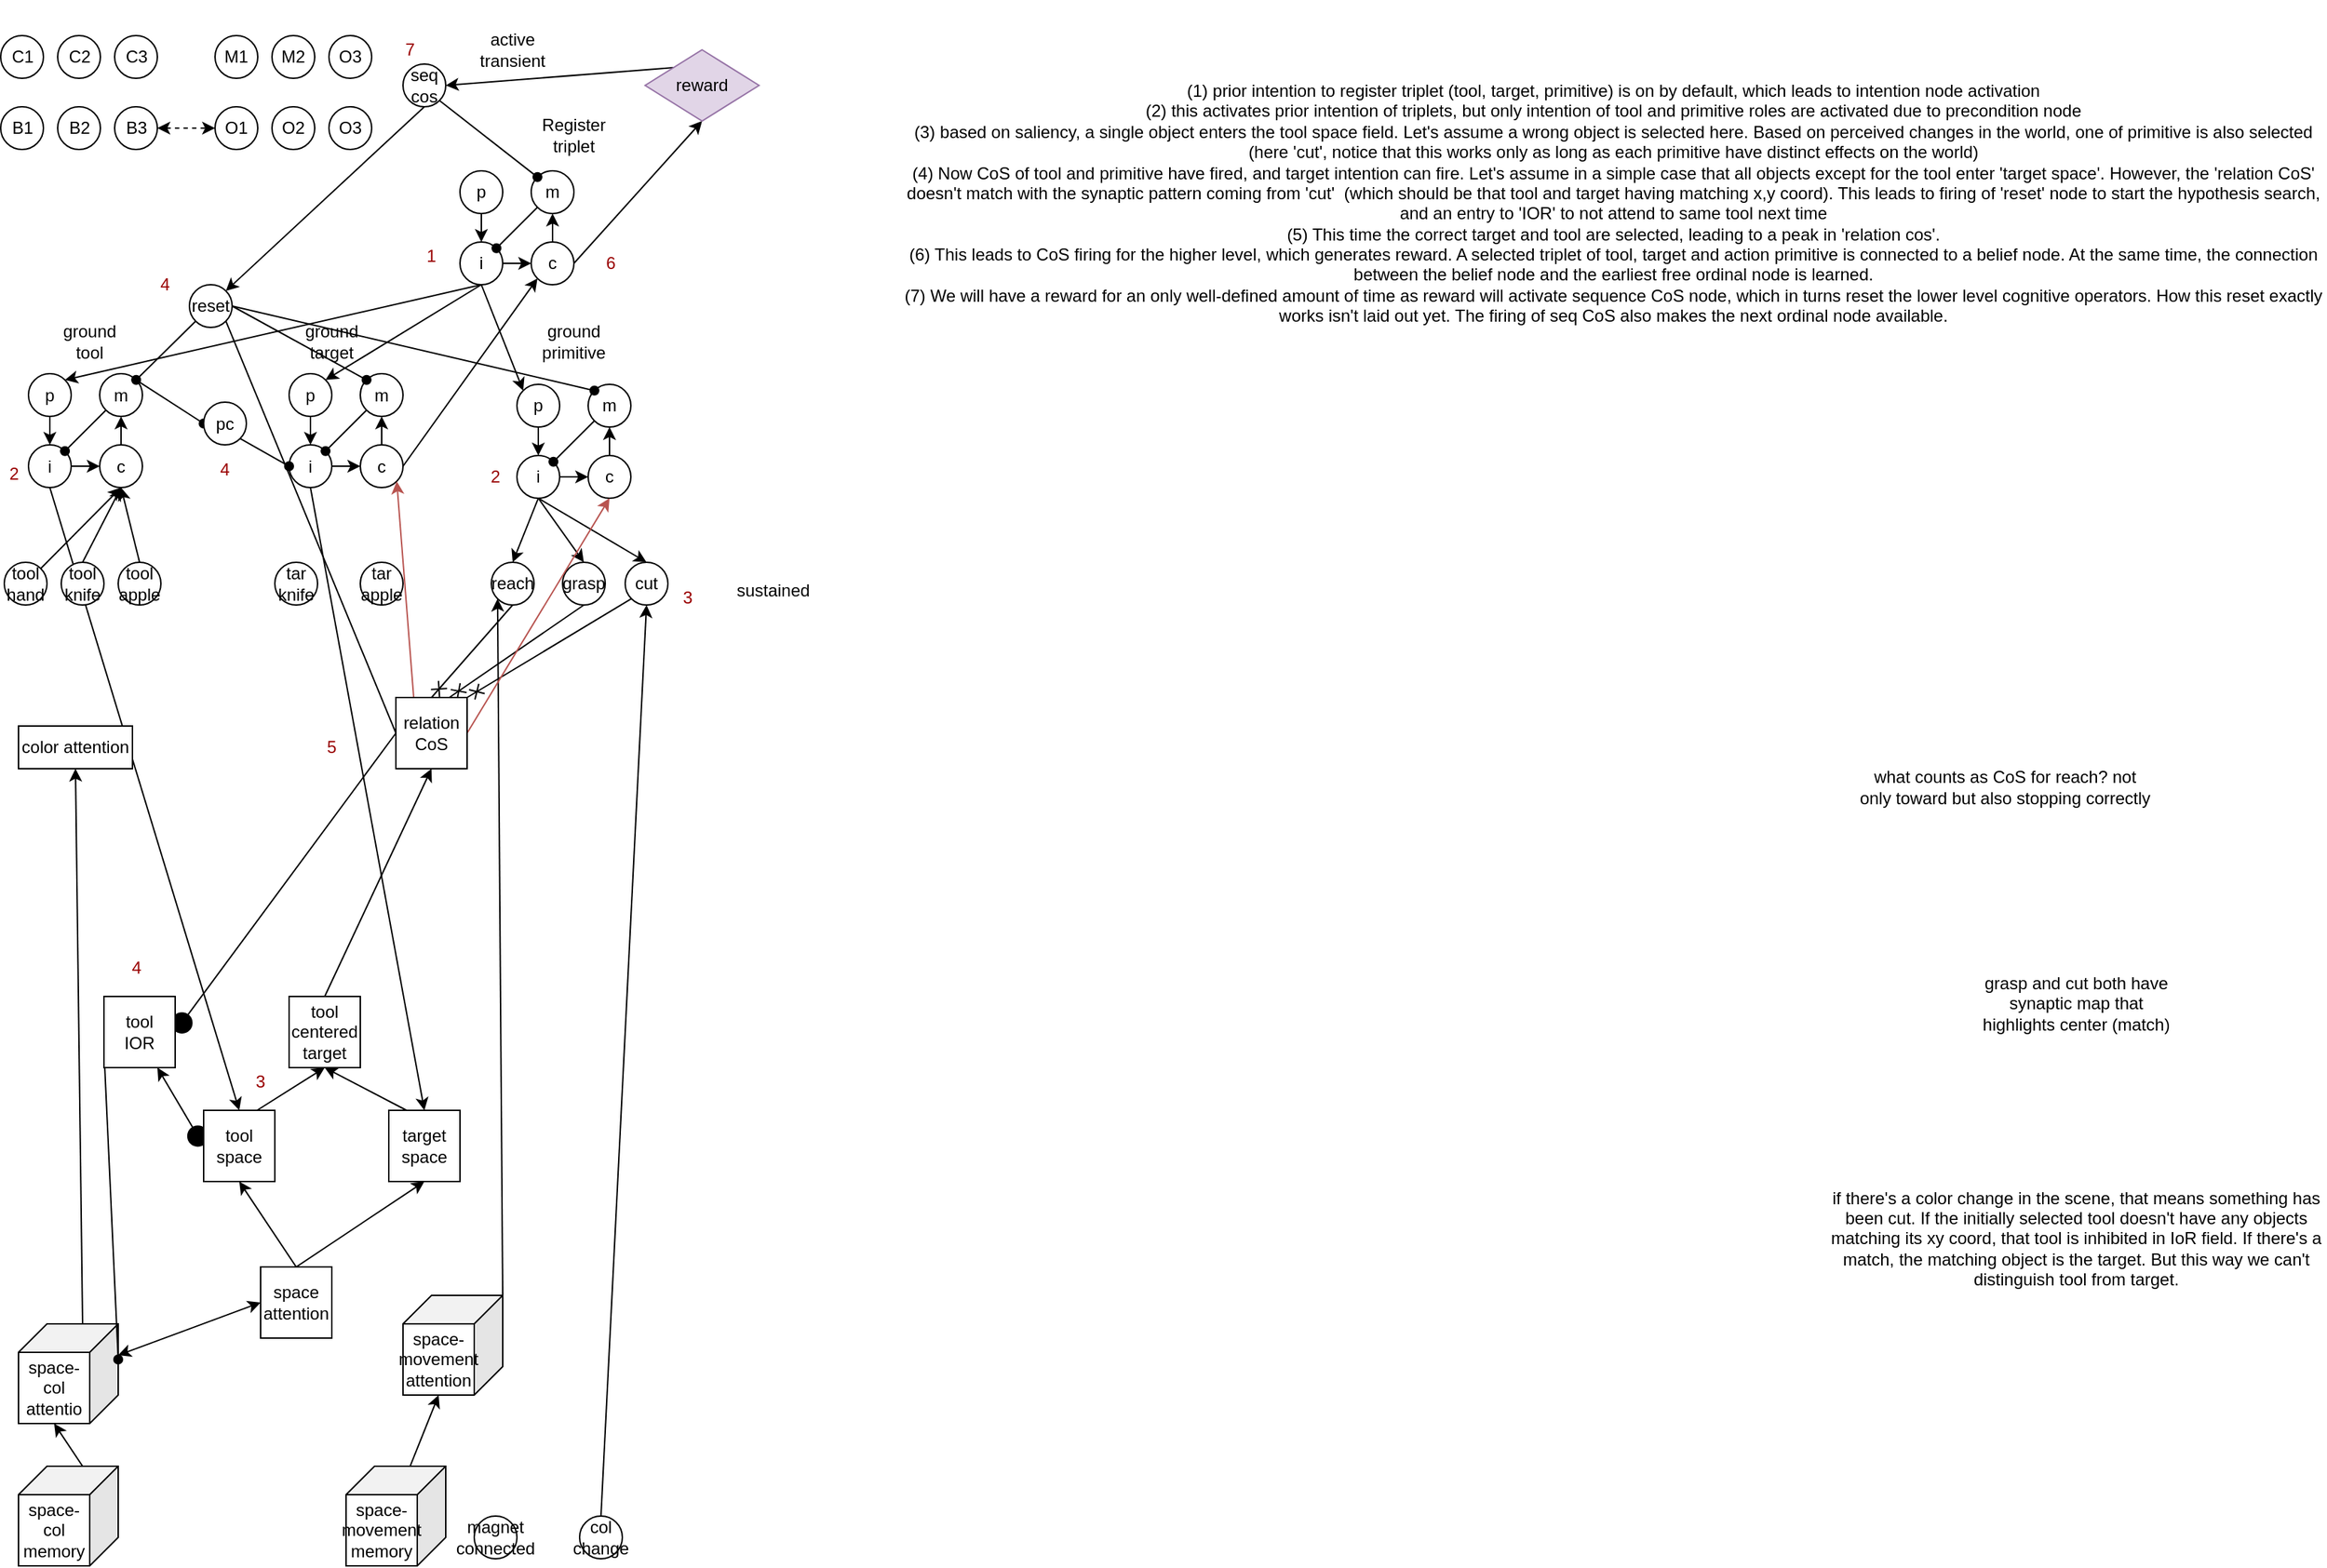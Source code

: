 <mxfile version="14.7.7" type="device"><diagram id="C5RBs43oDa-KdzZeNtuy" name="Page-1"><mxGraphModel dx="1673" dy="899" grid="1" gridSize="10" guides="1" tooltips="1" connect="1" arrows="1" fold="1" page="1" pageScale="1" pageWidth="1654" pageHeight="1169" math="0" shadow="0"><root><mxCell id="WIyWlLk6GJQsqaUBKTNV-0"/><mxCell id="WIyWlLk6GJQsqaUBKTNV-1" parent="WIyWlLk6GJQsqaUBKTNV-0"/><mxCell id="yv1yAyqlhLoAaKspV1BW-0" value="B1" style="ellipse;whiteSpace=wrap;html=1;aspect=fixed;" vertex="1" parent="WIyWlLk6GJQsqaUBKTNV-1"><mxGeometry x="7.5" y="95" width="30" height="30" as="geometry"/></mxCell><mxCell id="yv1yAyqlhLoAaKspV1BW-1" value="B2" style="ellipse;whiteSpace=wrap;html=1;aspect=fixed;" vertex="1" parent="WIyWlLk6GJQsqaUBKTNV-1"><mxGeometry x="47.5" y="95" width="30" height="30" as="geometry"/></mxCell><mxCell id="yv1yAyqlhLoAaKspV1BW-2" style="edgeStyle=none;rounded=0;orthogonalLoop=1;jettySize=auto;html=1;exitX=1;exitY=0.5;exitDx=0;exitDy=0;entryX=0;entryY=0.5;entryDx=0;entryDy=0;startArrow=classic;startFill=1;endArrow=classic;endFill=1;dashed=1;" edge="1" parent="WIyWlLk6GJQsqaUBKTNV-1" source="yv1yAyqlhLoAaKspV1BW-3" target="yv1yAyqlhLoAaKspV1BW-7"><mxGeometry relative="1" as="geometry"/></mxCell><mxCell id="yv1yAyqlhLoAaKspV1BW-3" value="B3" style="ellipse;whiteSpace=wrap;html=1;aspect=fixed;" vertex="1" parent="WIyWlLk6GJQsqaUBKTNV-1"><mxGeometry x="87.5" y="95" width="30" height="30" as="geometry"/></mxCell><mxCell id="yv1yAyqlhLoAaKspV1BW-4" value="C1" style="ellipse;whiteSpace=wrap;html=1;aspect=fixed;" vertex="1" parent="WIyWlLk6GJQsqaUBKTNV-1"><mxGeometry x="7.5" y="45" width="30" height="30" as="geometry"/></mxCell><mxCell id="yv1yAyqlhLoAaKspV1BW-5" value="C2" style="ellipse;whiteSpace=wrap;html=1;aspect=fixed;" vertex="1" parent="WIyWlLk6GJQsqaUBKTNV-1"><mxGeometry x="47.5" y="45" width="30" height="30" as="geometry"/></mxCell><mxCell id="yv1yAyqlhLoAaKspV1BW-6" value="C3" style="ellipse;whiteSpace=wrap;html=1;aspect=fixed;" vertex="1" parent="WIyWlLk6GJQsqaUBKTNV-1"><mxGeometry x="87.5" y="45" width="30" height="30" as="geometry"/></mxCell><mxCell id="yv1yAyqlhLoAaKspV1BW-7" value="O1" style="ellipse;whiteSpace=wrap;html=1;aspect=fixed;" vertex="1" parent="WIyWlLk6GJQsqaUBKTNV-1"><mxGeometry x="158" y="95" width="30" height="30" as="geometry"/></mxCell><mxCell id="yv1yAyqlhLoAaKspV1BW-8" value="O2" style="ellipse;whiteSpace=wrap;html=1;aspect=fixed;" vertex="1" parent="WIyWlLk6GJQsqaUBKTNV-1"><mxGeometry x="198" y="95" width="30" height="30" as="geometry"/></mxCell><mxCell id="yv1yAyqlhLoAaKspV1BW-9" value="O3" style="ellipse;whiteSpace=wrap;html=1;aspect=fixed;" vertex="1" parent="WIyWlLk6GJQsqaUBKTNV-1"><mxGeometry x="238" y="95" width="30" height="30" as="geometry"/></mxCell><mxCell id="yv1yAyqlhLoAaKspV1BW-10" style="edgeStyle=none;rounded=0;orthogonalLoop=1;jettySize=auto;html=1;exitX=0.5;exitY=1;exitDx=0;exitDy=0;fontColor=#000000;startArrow=classic;startFill=1;" edge="1" parent="WIyWlLk6GJQsqaUBKTNV-1"><mxGeometry relative="1" as="geometry"><mxPoint x="215.5" y="45" as="sourcePoint"/><mxPoint x="215.5" y="45" as="targetPoint"/></mxGeometry></mxCell><mxCell id="yv1yAyqlhLoAaKspV1BW-11" value="M1" style="ellipse;whiteSpace=wrap;html=1;aspect=fixed;" vertex="1" parent="WIyWlLk6GJQsqaUBKTNV-1"><mxGeometry x="158" y="45" width="30" height="30" as="geometry"/></mxCell><mxCell id="yv1yAyqlhLoAaKspV1BW-12" value="M2" style="ellipse;whiteSpace=wrap;html=1;aspect=fixed;" vertex="1" parent="WIyWlLk6GJQsqaUBKTNV-1"><mxGeometry x="198" y="45" width="30" height="30" as="geometry"/></mxCell><mxCell id="yv1yAyqlhLoAaKspV1BW-13" value="O3" style="ellipse;whiteSpace=wrap;html=1;aspect=fixed;" vertex="1" parent="WIyWlLk6GJQsqaUBKTNV-1"><mxGeometry x="238" y="45" width="30" height="30" as="geometry"/></mxCell><mxCell id="yv1yAyqlhLoAaKspV1BW-50" style="edgeStyle=orthogonalEdgeStyle;rounded=0;orthogonalLoop=1;jettySize=auto;html=1;exitX=1;exitY=0.5;exitDx=0;exitDy=0;entryX=0;entryY=0.5;entryDx=0;entryDy=0;" edge="1" parent="WIyWlLk6GJQsqaUBKTNV-1" source="yv1yAyqlhLoAaKspV1BW-47" target="yv1yAyqlhLoAaKspV1BW-49"><mxGeometry relative="1" as="geometry"/></mxCell><mxCell id="yv1yAyqlhLoAaKspV1BW-165" style="edgeStyle=none;rounded=0;orthogonalLoop=1;jettySize=auto;html=1;exitX=0.5;exitY=1;exitDx=0;exitDy=0;entryX=1;entryY=0;entryDx=0;entryDy=0;startArrow=none;startFill=0;endArrow=classic;endFill=1;" edge="1" parent="WIyWlLk6GJQsqaUBKTNV-1" source="yv1yAyqlhLoAaKspV1BW-47" target="yv1yAyqlhLoAaKspV1BW-57"><mxGeometry relative="1" as="geometry"/></mxCell><mxCell id="yv1yAyqlhLoAaKspV1BW-166" style="edgeStyle=none;rounded=0;orthogonalLoop=1;jettySize=auto;html=1;exitX=0.5;exitY=1;exitDx=0;exitDy=0;entryX=1;entryY=0;entryDx=0;entryDy=0;startArrow=none;startFill=0;endArrow=classic;endFill=1;" edge="1" parent="WIyWlLk6GJQsqaUBKTNV-1" source="yv1yAyqlhLoAaKspV1BW-47" target="yv1yAyqlhLoAaKspV1BW-66"><mxGeometry relative="1" as="geometry"/></mxCell><mxCell id="yv1yAyqlhLoAaKspV1BW-167" style="edgeStyle=none;rounded=0;orthogonalLoop=1;jettySize=auto;html=1;exitX=0.5;exitY=1;exitDx=0;exitDy=0;entryX=0;entryY=0;entryDx=0;entryDy=0;startArrow=none;startFill=0;endArrow=classic;endFill=1;" edge="1" parent="WIyWlLk6GJQsqaUBKTNV-1" source="yv1yAyqlhLoAaKspV1BW-47" target="yv1yAyqlhLoAaKspV1BW-75"><mxGeometry relative="1" as="geometry"/></mxCell><mxCell id="yv1yAyqlhLoAaKspV1BW-47" value="i" style="ellipse;whiteSpace=wrap;html=1;aspect=fixed;" vertex="1" parent="WIyWlLk6GJQsqaUBKTNV-1"><mxGeometry x="330" y="190" width="30" height="30" as="geometry"/></mxCell><mxCell id="yv1yAyqlhLoAaKspV1BW-53" style="rounded=0;orthogonalLoop=1;jettySize=auto;html=1;exitX=0;exitY=1;exitDx=0;exitDy=0;entryX=1;entryY=0;entryDx=0;entryDy=0;endArrow=oval;endFill=1;" edge="1" parent="WIyWlLk6GJQsqaUBKTNV-1" source="yv1yAyqlhLoAaKspV1BW-48" target="yv1yAyqlhLoAaKspV1BW-47"><mxGeometry relative="1" as="geometry"/></mxCell><mxCell id="yv1yAyqlhLoAaKspV1BW-48" value="m" style="ellipse;whiteSpace=wrap;html=1;aspect=fixed;" vertex="1" parent="WIyWlLk6GJQsqaUBKTNV-1"><mxGeometry x="380" y="140" width="30" height="30" as="geometry"/></mxCell><mxCell id="yv1yAyqlhLoAaKspV1BW-51" style="edgeStyle=orthogonalEdgeStyle;rounded=0;orthogonalLoop=1;jettySize=auto;html=1;exitX=0.5;exitY=0;exitDx=0;exitDy=0;entryX=0.5;entryY=1;entryDx=0;entryDy=0;" edge="1" parent="WIyWlLk6GJQsqaUBKTNV-1" source="yv1yAyqlhLoAaKspV1BW-49" target="yv1yAyqlhLoAaKspV1BW-48"><mxGeometry relative="1" as="geometry"/></mxCell><mxCell id="yv1yAyqlhLoAaKspV1BW-157" style="edgeStyle=none;rounded=0;orthogonalLoop=1;jettySize=auto;html=1;exitX=1;exitY=0.5;exitDx=0;exitDy=0;startArrow=none;startFill=0;endArrow=classic;endFill=1;entryX=0.5;entryY=1;entryDx=0;entryDy=0;" edge="1" parent="WIyWlLk6GJQsqaUBKTNV-1" source="yv1yAyqlhLoAaKspV1BW-49" target="yv1yAyqlhLoAaKspV1BW-158"><mxGeometry relative="1" as="geometry"><mxPoint x="473" y="100" as="targetPoint"/></mxGeometry></mxCell><mxCell id="yv1yAyqlhLoAaKspV1BW-49" value="c" style="ellipse;whiteSpace=wrap;html=1;aspect=fixed;" vertex="1" parent="WIyWlLk6GJQsqaUBKTNV-1"><mxGeometry x="380" y="190" width="30" height="30" as="geometry"/></mxCell><mxCell id="yv1yAyqlhLoAaKspV1BW-54" value="Register triplet" style="text;html=1;strokeColor=none;fillColor=none;align=center;verticalAlign=middle;whiteSpace=wrap;rounded=0;" vertex="1" parent="WIyWlLk6GJQsqaUBKTNV-1"><mxGeometry x="390" y="105" width="40" height="20" as="geometry"/></mxCell><mxCell id="yv1yAyqlhLoAaKspV1BW-56" style="edgeStyle=orthogonalEdgeStyle;rounded=0;orthogonalLoop=1;jettySize=auto;html=1;exitX=0.5;exitY=1;exitDx=0;exitDy=0;entryX=0.5;entryY=0;entryDx=0;entryDy=0;" edge="1" parent="WIyWlLk6GJQsqaUBKTNV-1" source="yv1yAyqlhLoAaKspV1BW-57" target="yv1yAyqlhLoAaKspV1BW-59"><mxGeometry relative="1" as="geometry"/></mxCell><mxCell id="yv1yAyqlhLoAaKspV1BW-57" value="p" style="ellipse;whiteSpace=wrap;html=1;aspect=fixed;" vertex="1" parent="WIyWlLk6GJQsqaUBKTNV-1"><mxGeometry x="27" y="282.5" width="30" height="30" as="geometry"/></mxCell><mxCell id="yv1yAyqlhLoAaKspV1BW-58" style="edgeStyle=orthogonalEdgeStyle;rounded=0;orthogonalLoop=1;jettySize=auto;html=1;exitX=1;exitY=0.5;exitDx=0;exitDy=0;entryX=0;entryY=0.5;entryDx=0;entryDy=0;" edge="1" parent="WIyWlLk6GJQsqaUBKTNV-1" source="yv1yAyqlhLoAaKspV1BW-59" target="yv1yAyqlhLoAaKspV1BW-63"><mxGeometry relative="1" as="geometry"/></mxCell><mxCell id="yv1yAyqlhLoAaKspV1BW-93" style="edgeStyle=none;rounded=0;orthogonalLoop=1;jettySize=auto;html=1;exitX=0.5;exitY=1;exitDx=0;exitDy=0;entryX=0.5;entryY=0;entryDx=0;entryDy=0;endArrow=classic;endFill=1;" edge="1" parent="WIyWlLk6GJQsqaUBKTNV-1" source="yv1yAyqlhLoAaKspV1BW-59" target="yv1yAyqlhLoAaKspV1BW-88"><mxGeometry relative="1" as="geometry"/></mxCell><mxCell id="yv1yAyqlhLoAaKspV1BW-59" value="i" style="ellipse;whiteSpace=wrap;html=1;aspect=fixed;" vertex="1" parent="WIyWlLk6GJQsqaUBKTNV-1"><mxGeometry x="27" y="332.5" width="30" height="30" as="geometry"/></mxCell><mxCell id="yv1yAyqlhLoAaKspV1BW-60" style="rounded=0;orthogonalLoop=1;jettySize=auto;html=1;exitX=0;exitY=1;exitDx=0;exitDy=0;entryX=1;entryY=0;entryDx=0;entryDy=0;endArrow=oval;endFill=1;" edge="1" parent="WIyWlLk6GJQsqaUBKTNV-1" source="yv1yAyqlhLoAaKspV1BW-61" target="yv1yAyqlhLoAaKspV1BW-59"><mxGeometry relative="1" as="geometry"/></mxCell><mxCell id="yv1yAyqlhLoAaKspV1BW-150" style="edgeStyle=none;rounded=0;orthogonalLoop=1;jettySize=auto;html=1;exitX=1;exitY=0;exitDx=0;exitDy=0;entryX=0;entryY=0.5;entryDx=0;entryDy=0;startArrow=none;startFill=0;endArrow=oval;endFill=1;" edge="1" parent="WIyWlLk6GJQsqaUBKTNV-1" source="yv1yAyqlhLoAaKspV1BW-61" target="yv1yAyqlhLoAaKspV1BW-83"><mxGeometry relative="1" as="geometry"/></mxCell><mxCell id="yv1yAyqlhLoAaKspV1BW-61" value="m" style="ellipse;whiteSpace=wrap;html=1;aspect=fixed;" vertex="1" parent="WIyWlLk6GJQsqaUBKTNV-1"><mxGeometry x="77" y="282.5" width="30" height="30" as="geometry"/></mxCell><mxCell id="yv1yAyqlhLoAaKspV1BW-62" style="edgeStyle=orthogonalEdgeStyle;rounded=0;orthogonalLoop=1;jettySize=auto;html=1;exitX=0.5;exitY=0;exitDx=0;exitDy=0;entryX=0.5;entryY=1;entryDx=0;entryDy=0;" edge="1" parent="WIyWlLk6GJQsqaUBKTNV-1" source="yv1yAyqlhLoAaKspV1BW-63" target="yv1yAyqlhLoAaKspV1BW-61"><mxGeometry relative="1" as="geometry"/></mxCell><mxCell id="yv1yAyqlhLoAaKspV1BW-63" value="c" style="ellipse;whiteSpace=wrap;html=1;aspect=fixed;" vertex="1" parent="WIyWlLk6GJQsqaUBKTNV-1"><mxGeometry x="77" y="332.5" width="30" height="30" as="geometry"/></mxCell><mxCell id="yv1yAyqlhLoAaKspV1BW-64" value="&lt;div&gt;ground&lt;/div&gt;&lt;div&gt;tool&lt;br&gt;&lt;/div&gt;" style="text;html=1;strokeColor=none;fillColor=none;align=center;verticalAlign=middle;whiteSpace=wrap;rounded=0;" vertex="1" parent="WIyWlLk6GJQsqaUBKTNV-1"><mxGeometry x="50" y="250" width="40" height="20" as="geometry"/></mxCell><mxCell id="yv1yAyqlhLoAaKspV1BW-65" style="edgeStyle=orthogonalEdgeStyle;rounded=0;orthogonalLoop=1;jettySize=auto;html=1;exitX=0.5;exitY=1;exitDx=0;exitDy=0;entryX=0.5;entryY=0;entryDx=0;entryDy=0;" edge="1" parent="WIyWlLk6GJQsqaUBKTNV-1" source="yv1yAyqlhLoAaKspV1BW-66" target="yv1yAyqlhLoAaKspV1BW-68"><mxGeometry relative="1" as="geometry"/></mxCell><mxCell id="yv1yAyqlhLoAaKspV1BW-66" value="p" style="ellipse;whiteSpace=wrap;html=1;aspect=fixed;" vertex="1" parent="WIyWlLk6GJQsqaUBKTNV-1"><mxGeometry x="210" y="282.5" width="30" height="30" as="geometry"/></mxCell><mxCell id="yv1yAyqlhLoAaKspV1BW-67" style="edgeStyle=orthogonalEdgeStyle;rounded=0;orthogonalLoop=1;jettySize=auto;html=1;exitX=1;exitY=0.5;exitDx=0;exitDy=0;entryX=0;entryY=0.5;entryDx=0;entryDy=0;" edge="1" parent="WIyWlLk6GJQsqaUBKTNV-1" source="yv1yAyqlhLoAaKspV1BW-68" target="yv1yAyqlhLoAaKspV1BW-72"><mxGeometry relative="1" as="geometry"/></mxCell><mxCell id="yv1yAyqlhLoAaKspV1BW-94" style="edgeStyle=none;rounded=0;orthogonalLoop=1;jettySize=auto;html=1;exitX=0.5;exitY=1;exitDx=0;exitDy=0;entryX=0.5;entryY=0;entryDx=0;entryDy=0;endArrow=classic;endFill=1;" edge="1" parent="WIyWlLk6GJQsqaUBKTNV-1" source="yv1yAyqlhLoAaKspV1BW-68" target="yv1yAyqlhLoAaKspV1BW-89"><mxGeometry relative="1" as="geometry"/></mxCell><mxCell id="yv1yAyqlhLoAaKspV1BW-68" value="i" style="ellipse;whiteSpace=wrap;html=1;aspect=fixed;" vertex="1" parent="WIyWlLk6GJQsqaUBKTNV-1"><mxGeometry x="210" y="332.5" width="30" height="30" as="geometry"/></mxCell><mxCell id="yv1yAyqlhLoAaKspV1BW-69" style="rounded=0;orthogonalLoop=1;jettySize=auto;html=1;exitX=0;exitY=1;exitDx=0;exitDy=0;entryX=1;entryY=0;entryDx=0;entryDy=0;endArrow=oval;endFill=1;" edge="1" parent="WIyWlLk6GJQsqaUBKTNV-1" source="yv1yAyqlhLoAaKspV1BW-70" target="yv1yAyqlhLoAaKspV1BW-68"><mxGeometry relative="1" as="geometry"/></mxCell><mxCell id="yv1yAyqlhLoAaKspV1BW-70" value="m" style="ellipse;whiteSpace=wrap;html=1;aspect=fixed;" vertex="1" parent="WIyWlLk6GJQsqaUBKTNV-1"><mxGeometry x="260" y="282.5" width="30" height="30" as="geometry"/></mxCell><mxCell id="yv1yAyqlhLoAaKspV1BW-71" style="edgeStyle=orthogonalEdgeStyle;rounded=0;orthogonalLoop=1;jettySize=auto;html=1;exitX=0.5;exitY=0;exitDx=0;exitDy=0;entryX=0.5;entryY=1;entryDx=0;entryDy=0;" edge="1" parent="WIyWlLk6GJQsqaUBKTNV-1" source="yv1yAyqlhLoAaKspV1BW-72" target="yv1yAyqlhLoAaKspV1BW-70"><mxGeometry relative="1" as="geometry"/></mxCell><mxCell id="yv1yAyqlhLoAaKspV1BW-155" style="edgeStyle=none;rounded=0;orthogonalLoop=1;jettySize=auto;html=1;exitX=1;exitY=0.5;exitDx=0;exitDy=0;entryX=0;entryY=1;entryDx=0;entryDy=0;startArrow=none;startFill=0;endArrow=classic;endFill=1;" edge="1" parent="WIyWlLk6GJQsqaUBKTNV-1" source="yv1yAyqlhLoAaKspV1BW-72" target="yv1yAyqlhLoAaKspV1BW-49"><mxGeometry relative="1" as="geometry"/></mxCell><mxCell id="yv1yAyqlhLoAaKspV1BW-72" value="c" style="ellipse;whiteSpace=wrap;html=1;aspect=fixed;" vertex="1" parent="WIyWlLk6GJQsqaUBKTNV-1"><mxGeometry x="260" y="332.5" width="30" height="30" as="geometry"/></mxCell><mxCell id="yv1yAyqlhLoAaKspV1BW-73" value="&lt;div&gt;ground&lt;/div&gt;&lt;div&gt;target&lt;br&gt;&lt;/div&gt;" style="text;html=1;strokeColor=none;fillColor=none;align=center;verticalAlign=middle;whiteSpace=wrap;rounded=0;" vertex="1" parent="WIyWlLk6GJQsqaUBKTNV-1"><mxGeometry x="220" y="250" width="40" height="20" as="geometry"/></mxCell><mxCell id="yv1yAyqlhLoAaKspV1BW-74" style="edgeStyle=orthogonalEdgeStyle;rounded=0;orthogonalLoop=1;jettySize=auto;html=1;exitX=0.5;exitY=1;exitDx=0;exitDy=0;entryX=0.5;entryY=0;entryDx=0;entryDy=0;" edge="1" parent="WIyWlLk6GJQsqaUBKTNV-1" source="yv1yAyqlhLoAaKspV1BW-75" target="yv1yAyqlhLoAaKspV1BW-77"><mxGeometry relative="1" as="geometry"/></mxCell><mxCell id="yv1yAyqlhLoAaKspV1BW-75" value="p" style="ellipse;whiteSpace=wrap;html=1;aspect=fixed;" vertex="1" parent="WIyWlLk6GJQsqaUBKTNV-1"><mxGeometry x="370" y="290" width="30" height="30" as="geometry"/></mxCell><mxCell id="yv1yAyqlhLoAaKspV1BW-76" style="edgeStyle=orthogonalEdgeStyle;rounded=0;orthogonalLoop=1;jettySize=auto;html=1;exitX=1;exitY=0.5;exitDx=0;exitDy=0;entryX=0;entryY=0.5;entryDx=0;entryDy=0;" edge="1" parent="WIyWlLk6GJQsqaUBKTNV-1" source="yv1yAyqlhLoAaKspV1BW-77" target="yv1yAyqlhLoAaKspV1BW-81"><mxGeometry relative="1" as="geometry"/></mxCell><mxCell id="yv1yAyqlhLoAaKspV1BW-106" style="edgeStyle=none;rounded=0;orthogonalLoop=1;jettySize=auto;html=1;exitX=0.5;exitY=1;exitDx=0;exitDy=0;entryX=0.5;entryY=0;entryDx=0;entryDy=0;endArrow=classic;endFill=1;" edge="1" parent="WIyWlLk6GJQsqaUBKTNV-1" source="yv1yAyqlhLoAaKspV1BW-77" target="yv1yAyqlhLoAaKspV1BW-102"><mxGeometry relative="1" as="geometry"/></mxCell><mxCell id="yv1yAyqlhLoAaKspV1BW-107" style="edgeStyle=none;rounded=0;orthogonalLoop=1;jettySize=auto;html=1;exitX=0.5;exitY=1;exitDx=0;exitDy=0;entryX=0.5;entryY=0;entryDx=0;entryDy=0;endArrow=classic;endFill=1;" edge="1" parent="WIyWlLk6GJQsqaUBKTNV-1" source="yv1yAyqlhLoAaKspV1BW-77" target="yv1yAyqlhLoAaKspV1BW-103"><mxGeometry relative="1" as="geometry"/></mxCell><mxCell id="yv1yAyqlhLoAaKspV1BW-108" style="edgeStyle=none;rounded=0;orthogonalLoop=1;jettySize=auto;html=1;exitX=0.5;exitY=1;exitDx=0;exitDy=0;entryX=0.5;entryY=0;entryDx=0;entryDy=0;endArrow=classic;endFill=1;" edge="1" parent="WIyWlLk6GJQsqaUBKTNV-1" source="yv1yAyqlhLoAaKspV1BW-77" target="yv1yAyqlhLoAaKspV1BW-104"><mxGeometry relative="1" as="geometry"/></mxCell><mxCell id="yv1yAyqlhLoAaKspV1BW-77" value="i" style="ellipse;whiteSpace=wrap;html=1;aspect=fixed;" vertex="1" parent="WIyWlLk6GJQsqaUBKTNV-1"><mxGeometry x="370" y="340" width="30" height="30" as="geometry"/></mxCell><mxCell id="yv1yAyqlhLoAaKspV1BW-78" style="rounded=0;orthogonalLoop=1;jettySize=auto;html=1;exitX=0;exitY=1;exitDx=0;exitDy=0;entryX=1;entryY=0;entryDx=0;entryDy=0;endArrow=oval;endFill=1;" edge="1" parent="WIyWlLk6GJQsqaUBKTNV-1" source="yv1yAyqlhLoAaKspV1BW-79" target="yv1yAyqlhLoAaKspV1BW-77"><mxGeometry relative="1" as="geometry"/></mxCell><mxCell id="yv1yAyqlhLoAaKspV1BW-79" value="m" style="ellipse;whiteSpace=wrap;html=1;aspect=fixed;" vertex="1" parent="WIyWlLk6GJQsqaUBKTNV-1"><mxGeometry x="420" y="290" width="30" height="30" as="geometry"/></mxCell><mxCell id="yv1yAyqlhLoAaKspV1BW-80" style="edgeStyle=orthogonalEdgeStyle;rounded=0;orthogonalLoop=1;jettySize=auto;html=1;exitX=0.5;exitY=0;exitDx=0;exitDy=0;entryX=0.5;entryY=1;entryDx=0;entryDy=0;" edge="1" parent="WIyWlLk6GJQsqaUBKTNV-1" source="yv1yAyqlhLoAaKspV1BW-81" target="yv1yAyqlhLoAaKspV1BW-79"><mxGeometry relative="1" as="geometry"/></mxCell><mxCell id="yv1yAyqlhLoAaKspV1BW-81" value="c" style="ellipse;whiteSpace=wrap;html=1;aspect=fixed;" vertex="1" parent="WIyWlLk6GJQsqaUBKTNV-1"><mxGeometry x="420" y="340" width="30" height="30" as="geometry"/></mxCell><mxCell id="yv1yAyqlhLoAaKspV1BW-82" value="&lt;div&gt;ground&lt;/div&gt;&lt;div&gt;primitive&lt;br&gt;&lt;/div&gt;" style="text;html=1;strokeColor=none;fillColor=none;align=center;verticalAlign=middle;whiteSpace=wrap;rounded=0;" vertex="1" parent="WIyWlLk6GJQsqaUBKTNV-1"><mxGeometry x="390" y="250" width="40" height="20" as="geometry"/></mxCell><mxCell id="yv1yAyqlhLoAaKspV1BW-151" style="edgeStyle=none;rounded=0;orthogonalLoop=1;jettySize=auto;html=1;exitX=1;exitY=1;exitDx=0;exitDy=0;entryX=0;entryY=0.5;entryDx=0;entryDy=0;startArrow=none;startFill=0;endArrow=oval;endFill=1;" edge="1" parent="WIyWlLk6GJQsqaUBKTNV-1" source="yv1yAyqlhLoAaKspV1BW-83" target="yv1yAyqlhLoAaKspV1BW-68"><mxGeometry relative="1" as="geometry"/></mxCell><mxCell id="yv1yAyqlhLoAaKspV1BW-83" value="pc" style="ellipse;whiteSpace=wrap;html=1;aspect=fixed;" vertex="1" parent="WIyWlLk6GJQsqaUBKTNV-1"><mxGeometry x="150" y="302.5" width="30" height="30" as="geometry"/></mxCell><mxCell id="yv1yAyqlhLoAaKspV1BW-90" style="edgeStyle=none;rounded=0;orthogonalLoop=1;jettySize=auto;html=1;exitX=0;exitY=0;exitDx=25;exitDy=0;exitPerimeter=0;entryX=0;entryY=0;entryDx=45;entryDy=70;entryPerimeter=0;endArrow=classic;endFill=1;" edge="1" parent="WIyWlLk6GJQsqaUBKTNV-1" source="yv1yAyqlhLoAaKspV1BW-84" target="yv1yAyqlhLoAaKspV1BW-86"><mxGeometry relative="1" as="geometry"/></mxCell><mxCell id="yv1yAyqlhLoAaKspV1BW-84" value="&lt;div&gt;space-col&lt;/div&gt;&lt;div&gt;memory&lt;br&gt;&lt;/div&gt;" style="shape=cube;whiteSpace=wrap;html=1;boundedLbl=1;backgroundOutline=1;darkOpacity=0.05;darkOpacity2=0.1;flipH=1;" vertex="1" parent="WIyWlLk6GJQsqaUBKTNV-1"><mxGeometry x="20" y="1050" width="70" height="70" as="geometry"/></mxCell><mxCell id="yv1yAyqlhLoAaKspV1BW-91" style="edgeStyle=none;rounded=0;orthogonalLoop=1;jettySize=auto;html=1;exitX=0;exitY=0;exitDx=25;exitDy=0;exitPerimeter=0;entryX=0;entryY=0;entryDx=45;entryDy=70;entryPerimeter=0;endArrow=classic;endFill=1;" edge="1" parent="WIyWlLk6GJQsqaUBKTNV-1" source="yv1yAyqlhLoAaKspV1BW-85" target="yv1yAyqlhLoAaKspV1BW-87"><mxGeometry relative="1" as="geometry"/></mxCell><mxCell id="yv1yAyqlhLoAaKspV1BW-85" value="&lt;div&gt;space-movement&lt;/div&gt;&lt;div&gt;memory&lt;br&gt;&lt;/div&gt;" style="shape=cube;whiteSpace=wrap;html=1;boundedLbl=1;backgroundOutline=1;darkOpacity=0.05;darkOpacity2=0.1;flipH=1;" vertex="1" parent="WIyWlLk6GJQsqaUBKTNV-1"><mxGeometry x="250" y="1050" width="70" height="70" as="geometry"/></mxCell><mxCell id="yv1yAyqlhLoAaKspV1BW-112" style="edgeStyle=none;rounded=0;orthogonalLoop=1;jettySize=auto;html=1;exitX=0;exitY=0;exitDx=25;exitDy=0;exitPerimeter=0;entryX=0.5;entryY=1;entryDx=0;entryDy=0;endArrow=classic;endFill=1;" edge="1" parent="WIyWlLk6GJQsqaUBKTNV-1" source="yv1yAyqlhLoAaKspV1BW-86" target="yv1yAyqlhLoAaKspV1BW-110"><mxGeometry relative="1" as="geometry"/></mxCell><mxCell id="yv1yAyqlhLoAaKspV1BW-86" value="&lt;div&gt;space-col&lt;/div&gt;attentio" style="shape=cube;whiteSpace=wrap;html=1;boundedLbl=1;backgroundOutline=1;darkOpacity=0.05;darkOpacity2=0.1;flipH=1;" vertex="1" parent="WIyWlLk6GJQsqaUBKTNV-1"><mxGeometry x="20" y="950" width="70" height="70" as="geometry"/></mxCell><mxCell id="yv1yAyqlhLoAaKspV1BW-109" style="edgeStyle=none;rounded=0;orthogonalLoop=1;jettySize=auto;html=1;exitX=0;exitY=0;exitDx=0;exitDy=0;exitPerimeter=0;entryX=0;entryY=1;entryDx=0;entryDy=0;endArrow=classic;endFill=1;" edge="1" parent="WIyWlLk6GJQsqaUBKTNV-1" source="yv1yAyqlhLoAaKspV1BW-87" target="yv1yAyqlhLoAaKspV1BW-102"><mxGeometry relative="1" as="geometry"/></mxCell><mxCell id="yv1yAyqlhLoAaKspV1BW-87" value="&lt;div&gt;space-movement&lt;/div&gt;&lt;div&gt;attention&lt;br&gt;&lt;/div&gt;" style="shape=cube;whiteSpace=wrap;html=1;boundedLbl=1;backgroundOutline=1;darkOpacity=0.05;darkOpacity2=0.1;flipH=1;" vertex="1" parent="WIyWlLk6GJQsqaUBKTNV-1"><mxGeometry x="290" y="930" width="70" height="70" as="geometry"/></mxCell><mxCell id="yv1yAyqlhLoAaKspV1BW-125" style="edgeStyle=none;rounded=0;orthogonalLoop=1;jettySize=auto;html=1;exitX=0.75;exitY=0;exitDx=0;exitDy=0;entryX=0.5;entryY=1;entryDx=0;entryDy=0;endArrow=classic;endFill=1;" edge="1" parent="WIyWlLk6GJQsqaUBKTNV-1" source="yv1yAyqlhLoAaKspV1BW-88" target="yv1yAyqlhLoAaKspV1BW-124"><mxGeometry relative="1" as="geometry"/></mxCell><mxCell id="yv1yAyqlhLoAaKspV1BW-182" style="edgeStyle=none;rounded=0;orthogonalLoop=1;jettySize=auto;html=1;exitX=0;exitY=0.5;exitDx=0;exitDy=0;entryX=0.75;entryY=1;entryDx=0;entryDy=0;startArrow=circle;startFill=1;endArrow=classic;endFill=1;" edge="1" parent="WIyWlLk6GJQsqaUBKTNV-1" source="yv1yAyqlhLoAaKspV1BW-88" target="yv1yAyqlhLoAaKspV1BW-136"><mxGeometry relative="1" as="geometry"/></mxCell><mxCell id="yv1yAyqlhLoAaKspV1BW-88" value="tool space" style="whiteSpace=wrap;html=1;aspect=fixed;" vertex="1" parent="WIyWlLk6GJQsqaUBKTNV-1"><mxGeometry x="150" y="800" width="50" height="50" as="geometry"/></mxCell><mxCell id="yv1yAyqlhLoAaKspV1BW-126" style="edgeStyle=none;rounded=0;orthogonalLoop=1;jettySize=auto;html=1;exitX=0.25;exitY=0;exitDx=0;exitDy=0;entryX=0.5;entryY=1;entryDx=0;entryDy=0;endArrow=classic;endFill=1;" edge="1" parent="WIyWlLk6GJQsqaUBKTNV-1" source="yv1yAyqlhLoAaKspV1BW-89" target="yv1yAyqlhLoAaKspV1BW-124"><mxGeometry relative="1" as="geometry"/></mxCell><mxCell id="yv1yAyqlhLoAaKspV1BW-89" value="target space" style="whiteSpace=wrap;html=1;aspect=fixed;" vertex="1" parent="WIyWlLk6GJQsqaUBKTNV-1"><mxGeometry x="280" y="800" width="50" height="50" as="geometry"/></mxCell><mxCell id="yv1yAyqlhLoAaKspV1BW-105" style="edgeStyle=none;rounded=0;orthogonalLoop=1;jettySize=auto;html=1;exitX=0.5;exitY=0;exitDx=0;exitDy=0;entryX=0.5;entryY=1;entryDx=0;entryDy=0;endArrow=classic;endFill=1;" edge="1" parent="WIyWlLk6GJQsqaUBKTNV-1" source="yv1yAyqlhLoAaKspV1BW-95" target="yv1yAyqlhLoAaKspV1BW-104"><mxGeometry relative="1" as="geometry"/></mxCell><mxCell id="yv1yAyqlhLoAaKspV1BW-95" value="&lt;div&gt;col&lt;/div&gt;&lt;div&gt;change&lt;br&gt;&lt;/div&gt;" style="ellipse;whiteSpace=wrap;html=1;aspect=fixed;" vertex="1" parent="WIyWlLk6GJQsqaUBKTNV-1"><mxGeometry x="414" y="1085" width="30" height="30" as="geometry"/></mxCell><mxCell id="yv1yAyqlhLoAaKspV1BW-96" value="&lt;div&gt;magnet&lt;/div&gt;&lt;div&gt;connected&lt;br&gt;&lt;/div&gt;" style="ellipse;whiteSpace=wrap;html=1;aspect=fixed;" vertex="1" parent="WIyWlLk6GJQsqaUBKTNV-1"><mxGeometry x="340" y="1085" width="30" height="30" as="geometry"/></mxCell><mxCell id="yv1yAyqlhLoAaKspV1BW-147" style="edgeStyle=none;rounded=0;orthogonalLoop=1;jettySize=auto;html=1;exitX=0.5;exitY=1;exitDx=0;exitDy=0;entryX=0.5;entryY=0;entryDx=0;entryDy=0;startArrow=none;startFill=0;endArrow=cross;endFill=0;" edge="1" parent="WIyWlLk6GJQsqaUBKTNV-1" source="yv1yAyqlhLoAaKspV1BW-102" target="yv1yAyqlhLoAaKspV1BW-131"><mxGeometry relative="1" as="geometry"/></mxCell><mxCell id="yv1yAyqlhLoAaKspV1BW-102" value="reach" style="ellipse;whiteSpace=wrap;html=1;aspect=fixed;" vertex="1" parent="WIyWlLk6GJQsqaUBKTNV-1"><mxGeometry x="352" y="415" width="30" height="30" as="geometry"/></mxCell><mxCell id="yv1yAyqlhLoAaKspV1BW-148" style="edgeStyle=none;rounded=0;orthogonalLoop=1;jettySize=auto;html=1;exitX=0.5;exitY=1;exitDx=0;exitDy=0;entryX=0.75;entryY=0;entryDx=0;entryDy=0;startArrow=none;startFill=0;endArrow=cross;endFill=0;" edge="1" parent="WIyWlLk6GJQsqaUBKTNV-1" source="yv1yAyqlhLoAaKspV1BW-103" target="yv1yAyqlhLoAaKspV1BW-131"><mxGeometry relative="1" as="geometry"/></mxCell><mxCell id="yv1yAyqlhLoAaKspV1BW-103" value="grasp" style="ellipse;whiteSpace=wrap;html=1;aspect=fixed;" vertex="1" parent="WIyWlLk6GJQsqaUBKTNV-1"><mxGeometry x="402" y="415" width="30" height="30" as="geometry"/></mxCell><mxCell id="yv1yAyqlhLoAaKspV1BW-149" style="edgeStyle=none;rounded=0;orthogonalLoop=1;jettySize=auto;html=1;exitX=0;exitY=1;exitDx=0;exitDy=0;entryX=1;entryY=0;entryDx=0;entryDy=0;startArrow=none;startFill=0;endArrow=cross;endFill=0;" edge="1" parent="WIyWlLk6GJQsqaUBKTNV-1" source="yv1yAyqlhLoAaKspV1BW-104" target="yv1yAyqlhLoAaKspV1BW-131"><mxGeometry relative="1" as="geometry"/></mxCell><mxCell id="yv1yAyqlhLoAaKspV1BW-104" value="cut" style="ellipse;whiteSpace=wrap;html=1;aspect=fixed;" vertex="1" parent="WIyWlLk6GJQsqaUBKTNV-1"><mxGeometry x="446" y="415" width="30" height="30" as="geometry"/></mxCell><mxCell id="yv1yAyqlhLoAaKspV1BW-110" value="color attention" style="rounded=0;whiteSpace=wrap;html=1;" vertex="1" parent="WIyWlLk6GJQsqaUBKTNV-1"><mxGeometry x="20" y="530" width="80" height="30" as="geometry"/></mxCell><mxCell id="yv1yAyqlhLoAaKspV1BW-204" style="edgeStyle=none;rounded=0;orthogonalLoop=1;jettySize=auto;html=1;exitX=0.5;exitY=0;exitDx=0;exitDy=0;entryX=0.5;entryY=1;entryDx=0;entryDy=0;startArrow=none;startFill=0;endArrow=classic;endFill=1;" edge="1" parent="WIyWlLk6GJQsqaUBKTNV-1" source="yv1yAyqlhLoAaKspV1BW-116" target="yv1yAyqlhLoAaKspV1BW-63"><mxGeometry relative="1" as="geometry"/></mxCell><mxCell id="yv1yAyqlhLoAaKspV1BW-116" value="tool knife" style="ellipse;whiteSpace=wrap;html=1;aspect=fixed;" vertex="1" parent="WIyWlLk6GJQsqaUBKTNV-1"><mxGeometry x="50" y="415" width="30" height="30" as="geometry"/></mxCell><mxCell id="yv1yAyqlhLoAaKspV1BW-205" style="edgeStyle=none;rounded=0;orthogonalLoop=1;jettySize=auto;html=1;exitX=0.5;exitY=0;exitDx=0;exitDy=0;entryX=0.5;entryY=1;entryDx=0;entryDy=0;startArrow=none;startFill=0;endArrow=classic;endFill=1;" edge="1" parent="WIyWlLk6GJQsqaUBKTNV-1" source="yv1yAyqlhLoAaKspV1BW-117" target="yv1yAyqlhLoAaKspV1BW-63"><mxGeometry relative="1" as="geometry"/></mxCell><mxCell id="yv1yAyqlhLoAaKspV1BW-117" value="tool apple" style="ellipse;whiteSpace=wrap;html=1;aspect=fixed;" vertex="1" parent="WIyWlLk6GJQsqaUBKTNV-1"><mxGeometry x="90" y="415" width="30" height="30" as="geometry"/></mxCell><mxCell id="yv1yAyqlhLoAaKspV1BW-202" style="edgeStyle=none;rounded=0;orthogonalLoop=1;jettySize=auto;html=1;exitX=1;exitY=0;exitDx=0;exitDy=0;entryX=0.5;entryY=1;entryDx=0;entryDy=0;startArrow=none;startFill=0;endArrow=classic;endFill=1;" edge="1" parent="WIyWlLk6GJQsqaUBKTNV-1" source="yv1yAyqlhLoAaKspV1BW-118" target="yv1yAyqlhLoAaKspV1BW-63"><mxGeometry relative="1" as="geometry"/></mxCell><mxCell id="yv1yAyqlhLoAaKspV1BW-118" value="&lt;div&gt;tool&lt;/div&gt;&lt;div&gt;hand&lt;br&gt;&lt;/div&gt;" style="ellipse;whiteSpace=wrap;html=1;aspect=fixed;" vertex="1" parent="WIyWlLk6GJQsqaUBKTNV-1"><mxGeometry x="10" y="415" width="30" height="30" as="geometry"/></mxCell><mxCell id="yv1yAyqlhLoAaKspV1BW-119" value="&lt;div&gt;tar&lt;/div&gt;&lt;div&gt;knife&lt;br&gt;&lt;/div&gt;" style="ellipse;whiteSpace=wrap;html=1;aspect=fixed;" vertex="1" parent="WIyWlLk6GJQsqaUBKTNV-1"><mxGeometry x="200" y="415" width="30" height="30" as="geometry"/></mxCell><mxCell id="yv1yAyqlhLoAaKspV1BW-120" value="&lt;div&gt;tar&lt;/div&gt;&lt;div&gt;apple&lt;br&gt;&lt;/div&gt;" style="ellipse;whiteSpace=wrap;html=1;aspect=fixed;" vertex="1" parent="WIyWlLk6GJQsqaUBKTNV-1"><mxGeometry x="260" y="415" width="30" height="30" as="geometry"/></mxCell><mxCell id="yv1yAyqlhLoAaKspV1BW-133" style="edgeStyle=none;rounded=0;orthogonalLoop=1;jettySize=auto;html=1;exitX=0.5;exitY=0;exitDx=0;exitDy=0;entryX=0.5;entryY=1;entryDx=0;entryDy=0;endArrow=classic;endFill=1;" edge="1" parent="WIyWlLk6GJQsqaUBKTNV-1" source="yv1yAyqlhLoAaKspV1BW-124" target="yv1yAyqlhLoAaKspV1BW-131"><mxGeometry relative="1" as="geometry"/></mxCell><mxCell id="yv1yAyqlhLoAaKspV1BW-124" value="tool centered target" style="whiteSpace=wrap;html=1;aspect=fixed;" vertex="1" parent="WIyWlLk6GJQsqaUBKTNV-1"><mxGeometry x="210" y="720" width="50" height="50" as="geometry"/></mxCell><mxCell id="yv1yAyqlhLoAaKspV1BW-128" value="what counts as CoS for reach? not only toward but also stopping correctly" style="text;html=1;strokeColor=none;fillColor=none;align=center;verticalAlign=middle;whiteSpace=wrap;rounded=0;" vertex="1" parent="WIyWlLk6GJQsqaUBKTNV-1"><mxGeometry x="1310" y="535" width="210" height="75" as="geometry"/></mxCell><mxCell id="yv1yAyqlhLoAaKspV1BW-129" value="grasp and cut both have synaptic map that highlights center (match)" style="text;html=1;strokeColor=none;fillColor=none;align=center;verticalAlign=middle;whiteSpace=wrap;rounded=0;" vertex="1" parent="WIyWlLk6GJQsqaUBKTNV-1"><mxGeometry x="1390" y="690" width="150" height="70" as="geometry"/></mxCell><mxCell id="yv1yAyqlhLoAaKspV1BW-130" value="&lt;div&gt;if there's a color change in the scene, that means something has been cut. If the initially selected tool doesn't have any objects matching its xy coord, that tool is inhibited in IoR field. If there's a match, the matching object is the target. But this way we can't distinguish tool from target.&lt;br&gt;&lt;/div&gt;" style="text;html=1;strokeColor=none;fillColor=none;align=center;verticalAlign=middle;whiteSpace=wrap;rounded=0;" vertex="1" parent="WIyWlLk6GJQsqaUBKTNV-1"><mxGeometry x="1290" y="790" width="350" height="200" as="geometry"/></mxCell><mxCell id="yv1yAyqlhLoAaKspV1BW-135" style="edgeStyle=none;rounded=0;orthogonalLoop=1;jettySize=auto;html=1;exitX=1;exitY=0.5;exitDx=0;exitDy=0;entryX=0.5;entryY=1;entryDx=0;entryDy=0;endArrow=classic;endFill=1;fillColor=#f8cecc;strokeColor=#b85450;" edge="1" parent="WIyWlLk6GJQsqaUBKTNV-1" source="yv1yAyqlhLoAaKspV1BW-131" target="yv1yAyqlhLoAaKspV1BW-81"><mxGeometry relative="1" as="geometry"/></mxCell><mxCell id="yv1yAyqlhLoAaKspV1BW-137" style="edgeStyle=none;rounded=0;orthogonalLoop=1;jettySize=auto;html=1;exitX=0;exitY=0.5;exitDx=0;exitDy=0;entryX=1;entryY=0.5;entryDx=0;entryDy=0;endArrow=circle;endFill=1;" edge="1" parent="WIyWlLk6GJQsqaUBKTNV-1" source="yv1yAyqlhLoAaKspV1BW-131" target="yv1yAyqlhLoAaKspV1BW-136"><mxGeometry relative="1" as="geometry"/></mxCell><mxCell id="yv1yAyqlhLoAaKspV1BW-188" style="edgeStyle=none;rounded=0;orthogonalLoop=1;jettySize=auto;html=1;exitX=0;exitY=0.5;exitDx=0;exitDy=0;entryX=1;entryY=1;entryDx=0;entryDy=0;startArrow=none;startFill=0;endArrow=none;endFill=0;" edge="1" parent="WIyWlLk6GJQsqaUBKTNV-1" source="yv1yAyqlhLoAaKspV1BW-131" target="yv1yAyqlhLoAaKspV1BW-185"><mxGeometry relative="1" as="geometry"/></mxCell><mxCell id="yv1yAyqlhLoAaKspV1BW-206" style="edgeStyle=none;rounded=0;orthogonalLoop=1;jettySize=auto;html=1;exitX=0.25;exitY=0;exitDx=0;exitDy=0;entryX=1;entryY=1;entryDx=0;entryDy=0;startArrow=none;startFill=0;endArrow=classic;endFill=1;fillColor=#f8cecc;strokeColor=#b85450;" edge="1" parent="WIyWlLk6GJQsqaUBKTNV-1" source="yv1yAyqlhLoAaKspV1BW-131" target="yv1yAyqlhLoAaKspV1BW-72"><mxGeometry relative="1" as="geometry"/></mxCell><mxCell id="yv1yAyqlhLoAaKspV1BW-131" value="&lt;div&gt;relation&lt;/div&gt;&lt;div&gt;CoS&lt;br&gt;&lt;/div&gt;" style="whiteSpace=wrap;html=1;aspect=fixed;" vertex="1" parent="WIyWlLk6GJQsqaUBKTNV-1"><mxGeometry x="285" y="510" width="50" height="50" as="geometry"/></mxCell><mxCell id="yv1yAyqlhLoAaKspV1BW-138" style="edgeStyle=none;rounded=0;orthogonalLoop=1;jettySize=auto;html=1;exitX=0;exitY=0.75;exitDx=0;exitDy=0;entryX=0;entryY=0;entryDx=0;entryDy=25;entryPerimeter=0;endArrow=oval;endFill=1;" edge="1" parent="WIyWlLk6GJQsqaUBKTNV-1" source="yv1yAyqlhLoAaKspV1BW-136" target="yv1yAyqlhLoAaKspV1BW-86"><mxGeometry relative="1" as="geometry"/></mxCell><mxCell id="yv1yAyqlhLoAaKspV1BW-136" value="&lt;div&gt;tool&lt;/div&gt;&lt;div&gt;IOR&lt;br&gt;&lt;/div&gt;" style="whiteSpace=wrap;html=1;aspect=fixed;" vertex="1" parent="WIyWlLk6GJQsqaUBKTNV-1"><mxGeometry x="80" y="720" width="50" height="50" as="geometry"/></mxCell><mxCell id="yv1yAyqlhLoAaKspV1BW-139" value="sustained" style="text;html=1;strokeColor=none;fillColor=none;align=center;verticalAlign=middle;whiteSpace=wrap;rounded=0;" vertex="1" parent="WIyWlLk6GJQsqaUBKTNV-1"><mxGeometry x="530" y="425" width="40" height="20" as="geometry"/></mxCell><mxCell id="yv1yAyqlhLoAaKspV1BW-142" style="edgeStyle=none;rounded=0;orthogonalLoop=1;jettySize=auto;html=1;exitX=0.5;exitY=0;exitDx=0;exitDy=0;entryX=0.5;entryY=1;entryDx=0;entryDy=0;endArrow=classic;endFill=1;" edge="1" parent="WIyWlLk6GJQsqaUBKTNV-1" source="yv1yAyqlhLoAaKspV1BW-140" target="yv1yAyqlhLoAaKspV1BW-88"><mxGeometry relative="1" as="geometry"/></mxCell><mxCell id="yv1yAyqlhLoAaKspV1BW-143" style="edgeStyle=none;rounded=0;orthogonalLoop=1;jettySize=auto;html=1;exitX=0.5;exitY=0;exitDx=0;exitDy=0;entryX=0.5;entryY=1;entryDx=0;entryDy=0;endArrow=classic;endFill=1;" edge="1" parent="WIyWlLk6GJQsqaUBKTNV-1" source="yv1yAyqlhLoAaKspV1BW-140" target="yv1yAyqlhLoAaKspV1BW-89"><mxGeometry relative="1" as="geometry"/></mxCell><mxCell id="yv1yAyqlhLoAaKspV1BW-144" style="edgeStyle=none;rounded=0;orthogonalLoop=1;jettySize=auto;html=1;exitX=0;exitY=0.5;exitDx=0;exitDy=0;endArrow=classic;endFill=1;startArrow=classic;startFill=1;" edge="1" parent="WIyWlLk6GJQsqaUBKTNV-1" source="yv1yAyqlhLoAaKspV1BW-140" target="yv1yAyqlhLoAaKspV1BW-86"><mxGeometry relative="1" as="geometry"/></mxCell><mxCell id="yv1yAyqlhLoAaKspV1BW-140" value="space attention" style="whiteSpace=wrap;html=1;aspect=fixed;" vertex="1" parent="WIyWlLk6GJQsqaUBKTNV-1"><mxGeometry x="190" y="910" width="50" height="50" as="geometry"/></mxCell><mxCell id="yv1yAyqlhLoAaKspV1BW-161" style="edgeStyle=none;rounded=0;orthogonalLoop=1;jettySize=auto;html=1;exitX=1;exitY=1;exitDx=0;exitDy=0;entryX=0;entryY=0;entryDx=0;entryDy=0;startArrow=none;startFill=0;endArrow=oval;endFill=1;" edge="1" parent="WIyWlLk6GJQsqaUBKTNV-1" source="yv1yAyqlhLoAaKspV1BW-156" target="yv1yAyqlhLoAaKspV1BW-48"><mxGeometry relative="1" as="geometry"/></mxCell><mxCell id="yv1yAyqlhLoAaKspV1BW-198" style="edgeStyle=none;rounded=0;orthogonalLoop=1;jettySize=auto;html=1;exitX=0.5;exitY=1;exitDx=0;exitDy=0;entryX=1;entryY=0;entryDx=0;entryDy=0;startArrow=none;startFill=0;endArrow=classic;endFill=1;" edge="1" parent="WIyWlLk6GJQsqaUBKTNV-1" source="yv1yAyqlhLoAaKspV1BW-156" target="yv1yAyqlhLoAaKspV1BW-185"><mxGeometry relative="1" as="geometry"/></mxCell><mxCell id="yv1yAyqlhLoAaKspV1BW-156" value="&lt;div&gt;seq&lt;/div&gt;&lt;div&gt;cos&lt;br&gt;&lt;/div&gt;" style="ellipse;whiteSpace=wrap;html=1;aspect=fixed;" vertex="1" parent="WIyWlLk6GJQsqaUBKTNV-1"><mxGeometry x="290" y="65" width="30" height="30" as="geometry"/></mxCell><mxCell id="yv1yAyqlhLoAaKspV1BW-159" style="edgeStyle=none;rounded=0;orthogonalLoop=1;jettySize=auto;html=1;exitX=0;exitY=0;exitDx=0;exitDy=0;entryX=1;entryY=0.5;entryDx=0;entryDy=0;startArrow=none;startFill=0;endArrow=classic;endFill=1;" edge="1" parent="WIyWlLk6GJQsqaUBKTNV-1" source="yv1yAyqlhLoAaKspV1BW-158" target="yv1yAyqlhLoAaKspV1BW-156"><mxGeometry relative="1" as="geometry"/></mxCell><mxCell id="yv1yAyqlhLoAaKspV1BW-158" value="reward" style="rhombus;whiteSpace=wrap;html=1;fillColor=#e1d5e7;strokeColor=#9673a6;" vertex="1" parent="WIyWlLk6GJQsqaUBKTNV-1"><mxGeometry x="460" y="55" width="80" height="50" as="geometry"/></mxCell><mxCell id="yv1yAyqlhLoAaKspV1BW-160" value="active transient" style="text;html=1;strokeColor=none;fillColor=none;align=center;verticalAlign=middle;whiteSpace=wrap;rounded=0;" vertex="1" parent="WIyWlLk6GJQsqaUBKTNV-1"><mxGeometry x="347" y="45" width="40" height="20" as="geometry"/></mxCell><mxCell id="yv1yAyqlhLoAaKspV1BW-163" style="edgeStyle=none;rounded=0;orthogonalLoop=1;jettySize=auto;html=1;exitX=0.5;exitY=1;exitDx=0;exitDy=0;entryX=0.5;entryY=0;entryDx=0;entryDy=0;startArrow=none;startFill=0;endArrow=classic;endFill=1;" edge="1" parent="WIyWlLk6GJQsqaUBKTNV-1" source="yv1yAyqlhLoAaKspV1BW-162" target="yv1yAyqlhLoAaKspV1BW-47"><mxGeometry relative="1" as="geometry"/></mxCell><mxCell id="yv1yAyqlhLoAaKspV1BW-162" value="p" style="ellipse;whiteSpace=wrap;html=1;aspect=fixed;" vertex="1" parent="WIyWlLk6GJQsqaUBKTNV-1"><mxGeometry x="330" y="140" width="30" height="30" as="geometry"/></mxCell><mxCell id="yv1yAyqlhLoAaKspV1BW-171" value="&lt;font color=&quot;#990000&quot;&gt;1&lt;/font&gt;" style="text;html=1;strokeColor=none;fillColor=none;align=center;verticalAlign=middle;whiteSpace=wrap;rounded=0;" vertex="1" parent="WIyWlLk6GJQsqaUBKTNV-1"><mxGeometry x="300" y="190" width="20" height="20" as="geometry"/></mxCell><mxCell id="yv1yAyqlhLoAaKspV1BW-172" value="&lt;font color=&quot;#990000&quot;&gt;2&lt;/font&gt;" style="text;html=1;strokeColor=none;fillColor=none;align=center;verticalAlign=middle;whiteSpace=wrap;rounded=0;" vertex="1" parent="WIyWlLk6GJQsqaUBKTNV-1"><mxGeometry x="7" y="342.5" width="20" height="20" as="geometry"/></mxCell><mxCell id="yv1yAyqlhLoAaKspV1BW-173" value="&lt;font color=&quot;#990000&quot;&gt;2&lt;/font&gt;" style="text;html=1;strokeColor=none;fillColor=none;align=center;verticalAlign=middle;whiteSpace=wrap;rounded=0;" vertex="1" parent="WIyWlLk6GJQsqaUBKTNV-1"><mxGeometry x="345" y="345" width="20" height="20" as="geometry"/></mxCell><mxCell id="yv1yAyqlhLoAaKspV1BW-178" value="&lt;font color=&quot;#990000&quot;&gt;3&lt;/font&gt;" style="text;html=1;strokeColor=none;fillColor=none;align=center;verticalAlign=middle;whiteSpace=wrap;rounded=0;" vertex="1" parent="WIyWlLk6GJQsqaUBKTNV-1"><mxGeometry x="180" y="770" width="20" height="20" as="geometry"/></mxCell><mxCell id="yv1yAyqlhLoAaKspV1BW-180" value="&lt;font color=&quot;#990000&quot;&gt;3&lt;/font&gt;" style="text;html=1;strokeColor=none;fillColor=none;align=center;verticalAlign=middle;whiteSpace=wrap;rounded=0;" vertex="1" parent="WIyWlLk6GJQsqaUBKTNV-1"><mxGeometry x="480" y="430" width="20" height="20" as="geometry"/></mxCell><mxCell id="yv1yAyqlhLoAaKspV1BW-189" style="edgeStyle=none;rounded=0;orthogonalLoop=1;jettySize=auto;html=1;exitX=0;exitY=1;exitDx=0;exitDy=0;entryX=1;entryY=0;entryDx=0;entryDy=0;startArrow=none;startFill=0;endArrow=oval;endFill=1;" edge="1" parent="WIyWlLk6GJQsqaUBKTNV-1" source="yv1yAyqlhLoAaKspV1BW-185" target="yv1yAyqlhLoAaKspV1BW-61"><mxGeometry relative="1" as="geometry"/></mxCell><mxCell id="yv1yAyqlhLoAaKspV1BW-190" style="edgeStyle=none;rounded=0;orthogonalLoop=1;jettySize=auto;html=1;exitX=1;exitY=0.5;exitDx=0;exitDy=0;entryX=0;entryY=0;entryDx=0;entryDy=0;startArrow=none;startFill=0;endArrow=oval;endFill=1;" edge="1" parent="WIyWlLk6GJQsqaUBKTNV-1" source="yv1yAyqlhLoAaKspV1BW-185" target="yv1yAyqlhLoAaKspV1BW-70"><mxGeometry relative="1" as="geometry"/></mxCell><mxCell id="yv1yAyqlhLoAaKspV1BW-191" style="edgeStyle=none;rounded=0;orthogonalLoop=1;jettySize=auto;html=1;exitX=1;exitY=0.5;exitDx=0;exitDy=0;entryX=0;entryY=0;entryDx=0;entryDy=0;startArrow=none;startFill=0;endArrow=oval;endFill=1;" edge="1" parent="WIyWlLk6GJQsqaUBKTNV-1" source="yv1yAyqlhLoAaKspV1BW-185" target="yv1yAyqlhLoAaKspV1BW-79"><mxGeometry relative="1" as="geometry"/></mxCell><mxCell id="yv1yAyqlhLoAaKspV1BW-185" value="reset" style="ellipse;whiteSpace=wrap;html=1;aspect=fixed;" vertex="1" parent="WIyWlLk6GJQsqaUBKTNV-1"><mxGeometry x="140" y="220" width="30" height="30" as="geometry"/></mxCell><mxCell id="yv1yAyqlhLoAaKspV1BW-186" value="&lt;font color=&quot;#990000&quot;&gt;4&lt;/font&gt;" style="text;html=1;strokeColor=none;fillColor=none;align=center;verticalAlign=middle;whiteSpace=wrap;rounded=0;" vertex="1" parent="WIyWlLk6GJQsqaUBKTNV-1"><mxGeometry x="92.5" y="690" width="20" height="20" as="geometry"/></mxCell><mxCell id="yv1yAyqlhLoAaKspV1BW-187" value="&lt;font color=&quot;#990000&quot;&gt;4&lt;/font&gt;" style="text;html=1;strokeColor=none;fillColor=none;align=center;verticalAlign=middle;whiteSpace=wrap;rounded=0;" vertex="1" parent="WIyWlLk6GJQsqaUBKTNV-1"><mxGeometry x="112.5" y="210" width="20" height="20" as="geometry"/></mxCell><mxCell id="yv1yAyqlhLoAaKspV1BW-193" value="&lt;font color=&quot;#990000&quot;&gt;5&lt;/font&gt;" style="text;html=1;strokeColor=none;fillColor=none;align=center;verticalAlign=middle;whiteSpace=wrap;rounded=0;" vertex="1" parent="WIyWlLk6GJQsqaUBKTNV-1"><mxGeometry x="230" y="535" width="20" height="20" as="geometry"/></mxCell><mxCell id="yv1yAyqlhLoAaKspV1BW-196" value="&lt;font color=&quot;#990000&quot;&gt;6&lt;/font&gt;" style="text;html=1;strokeColor=none;fillColor=none;align=center;verticalAlign=middle;whiteSpace=wrap;rounded=0;" vertex="1" parent="WIyWlLk6GJQsqaUBKTNV-1"><mxGeometry x="426" y="195" width="20" height="20" as="geometry"/></mxCell><mxCell id="yv1yAyqlhLoAaKspV1BW-199" value="&lt;font color=&quot;#990000&quot;&gt;7&lt;/font&gt;" style="text;html=1;strokeColor=none;fillColor=none;align=center;verticalAlign=middle;whiteSpace=wrap;rounded=0;" vertex="1" parent="WIyWlLk6GJQsqaUBKTNV-1"><mxGeometry x="285" y="45" width="20" height="20" as="geometry"/></mxCell><mxCell id="yv1yAyqlhLoAaKspV1BW-200" value="&lt;div&gt;(1) prior intention to register triplet (tool, target, primitive) is on by default, which leads to intention node activation&lt;/div&gt;&lt;div&gt;(2) this activates prior intention of triplets, but only intention of tool and primitive roles are activated due to precondition node&lt;/div&gt;&lt;div&gt;(3) based on saliency, a single object enters the tool space field. Let's assume a wrong object is selected here. Based on perceived changes in the world, one of primitive is also selected (here 'cut', notice that this works only as long as each primitive have distinct effects on the world)&lt;/div&gt;&lt;div&gt;(4) Now CoS of tool and primitive have fired, and target intention can fire. Let's assume in a simple case that all objects except for the tool enter 'target space'. However, the 'relation CoS' doesn't match with the synaptic pattern coming from 'cut'&amp;nbsp; (which should be that tool and target having matching x,y coord). This leads to firing of 'reset' node to start the hypothesis search, and an entry to 'IOR' to not attend to same tool next time&lt;/div&gt;&lt;div&gt;(5) This time the correct target and tool are selected, leading to a peak in 'relation cos'. &lt;br&gt;&lt;/div&gt;&lt;div&gt;(6) This leads to CoS firing for the higher level, which generates reward. A selected triplet of tool, target and action primitive is connected to a belief node. At the same time, the connection between the belief node and the earliest free ordinal node is learned.&lt;/div&gt;&lt;div&gt;(7) We will have a reward for an only well-defined amount of time as reward will activate sequence CoS node, which in turns reset the lower level cognitive operators. How this reset exactly works isn't laid out yet. The firing of seq CoS also makes the next ordinal node available.&lt;/div&gt;&lt;div&gt; &lt;br&gt;&lt;/div&gt;" style="text;html=1;strokeColor=none;fillColor=none;align=center;verticalAlign=middle;whiteSpace=wrap;rounded=0;" vertex="1" parent="WIyWlLk6GJQsqaUBKTNV-1"><mxGeometry x="640" y="20" width="1000" height="300" as="geometry"/></mxCell><mxCell id="yv1yAyqlhLoAaKspV1BW-201" value="&lt;font color=&quot;#990000&quot;&gt;4&lt;/font&gt;" style="text;html=1;strokeColor=none;fillColor=none;align=center;verticalAlign=middle;whiteSpace=wrap;rounded=0;" vertex="1" parent="WIyWlLk6GJQsqaUBKTNV-1"><mxGeometry x="155" y="340" width="20" height="20" as="geometry"/></mxCell></root></mxGraphModel></diagram></mxfile>